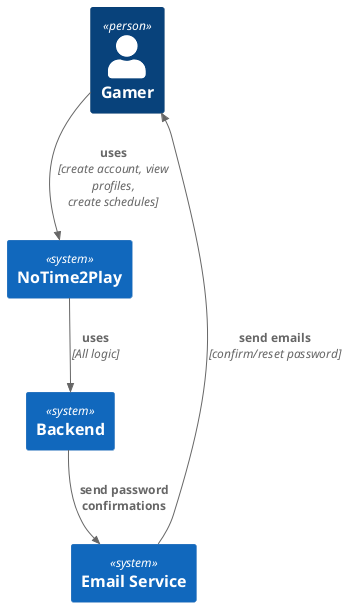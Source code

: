 @startuml
!include <C4/C4_Context>
Person(gamer, "Gamer")
System(main, "NoTime2Play")
System(backend, "Backend")
System(email, "Email Service")

Rel(gamer, main, "uses", "create account, view profiles, create schedules")
Rel(email, gamer, "send emails", "confirm/reset password")
Rel(backend, email, "send password confirmations")
Rel(main, backend, "uses", "All logic")


@enduml